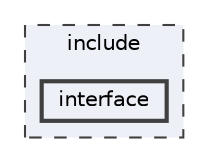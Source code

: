 digraph "include/interface"
{
 // LATEX_PDF_SIZE
  bgcolor="transparent";
  edge [fontname=Helvetica,fontsize=10,labelfontname=Helvetica,labelfontsize=10];
  node [fontname=Helvetica,fontsize=10,shape=box,height=0.2,width=0.4];
  compound=true
  subgraph clusterdir_d44c64559bbebec7f509842c48db8b23 {
    graph [ bgcolor="#edf0f7", pencolor="grey25", label="include", fontname=Helvetica,fontsize=10 style="filled,dashed", URL="dir_d44c64559bbebec7f509842c48db8b23.html",tooltip=""]
  dir_fac9ef7fc20ac12aaae6ba4aa5a86afc [label="interface", fillcolor="#edf0f7", color="grey25", style="filled,bold", URL="dir_fac9ef7fc20ac12aaae6ba4aa5a86afc.html",tooltip=""];
  }
}
